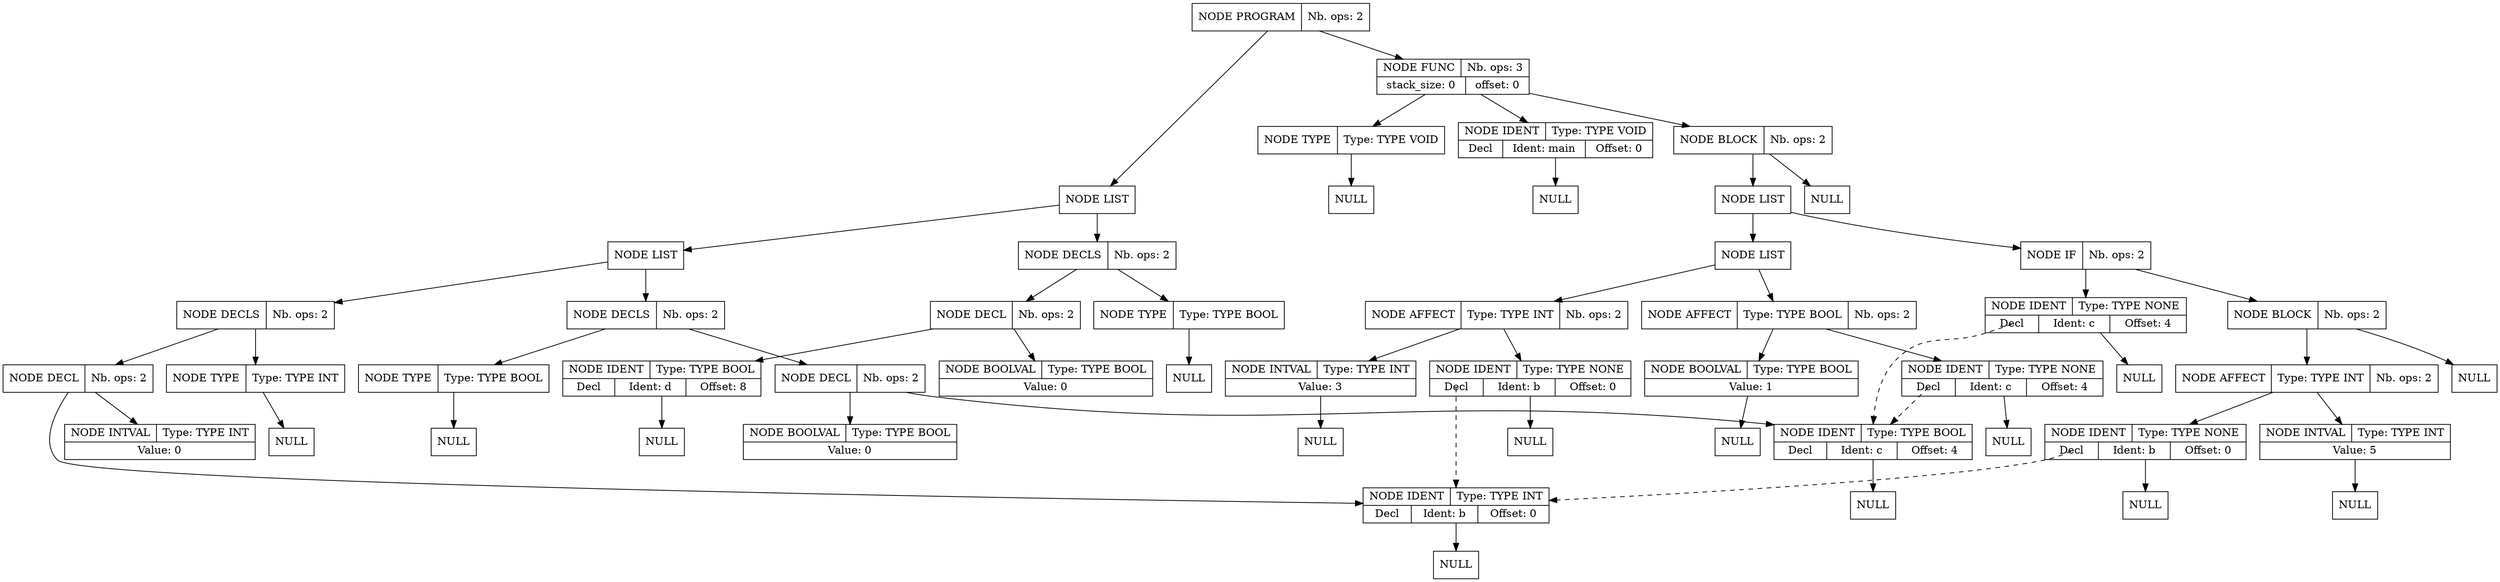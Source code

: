 digraph global_vars {
    N1 [shape=record, label="{{NODE PROGRAM|Nb. ops: 2}}"];
    N2 [shape=record, label="{{NODE LIST}}"];
    N3 [shape=record, label="{{NODE LIST}}"];
    N4 [shape=record, label="{{NODE DECLS|Nb. ops: 2}}"];
    N5 [shape=record, label="{{NODE TYPE|Type: TYPE INT}}"];
    N6 [shape=record, label="{{NULL}}"];
    edge[tailclip=true];
    N5 -> N6
    edge[tailclip=true];
    N4 -> N5
    N7 [shape=record, label="{{NODE DECL|Nb. ops: 2}}"];
    N8 [shape=record, label="{{NODE IDENT|Type: TYPE INT}|{<decl>Decl      |Ident: b|Offset: 0}}"];
    N9 [shape=record, label="{{NULL}}"];
    edge[tailclip=true];
    N8 -> N9
    edge[tailclip=true];
    N7 -> N8
    N10 [shape=record, label="{{NODE INTVAL|Type: TYPE INT}|{Value: 0}}"];
    edge[tailclip=true];
    N7 -> N10
    edge[tailclip=true];
    N4 -> N7
    edge[tailclip=true];
    N3 -> N4
    N11 [shape=record, label="{{NODE DECLS|Nb. ops: 2}}"];
    N12 [shape=record, label="{{NODE TYPE|Type: TYPE BOOL}}"];
    N13 [shape=record, label="{{NULL}}"];
    edge[tailclip=true];
    N12 -> N13
    edge[tailclip=true];
    N11 -> N12
    N14 [shape=record, label="{{NODE DECL|Nb. ops: 2}}"];
    N15 [shape=record, label="{{NODE IDENT|Type: TYPE BOOL}|{<decl>Decl      |Ident: c|Offset: 4}}"];
    N16 [shape=record, label="{{NULL}}"];
    edge[tailclip=true];
    N15 -> N16
    edge[tailclip=true];
    N14 -> N15
    N17 [shape=record, label="{{NODE BOOLVAL|Type: TYPE BOOL}|{Value: 0}}"];
    edge[tailclip=true];
    N14 -> N17
    edge[tailclip=true];
    N11 -> N14
    edge[tailclip=true];
    N3 -> N11
    edge[tailclip=true];
    N2 -> N3
    N18 [shape=record, label="{{NODE DECLS|Nb. ops: 2}}"];
    N19 [shape=record, label="{{NODE TYPE|Type: TYPE BOOL}}"];
    N20 [shape=record, label="{{NULL}}"];
    edge[tailclip=true];
    N19 -> N20
    edge[tailclip=true];
    N18 -> N19
    N21 [shape=record, label="{{NODE DECL|Nb. ops: 2}}"];
    N22 [shape=record, label="{{NODE IDENT|Type: TYPE BOOL}|{<decl>Decl      |Ident: d|Offset: 8}}"];
    N23 [shape=record, label="{{NULL}}"];
    edge[tailclip=true];
    N22 -> N23
    edge[tailclip=true];
    N21 -> N22
    N24 [shape=record, label="{{NODE BOOLVAL|Type: TYPE BOOL}|{Value: 0}}"];
    edge[tailclip=true];
    N21 -> N24
    edge[tailclip=true];
    N18 -> N21
    edge[tailclip=true];
    N2 -> N18
    edge[tailclip=true];
    N1 -> N2
    N25 [shape=record, label="{{NODE FUNC|Nb. ops: 3}|{stack_size: 0|offset: 0}}"];
    N26 [shape=record, label="{{NODE TYPE|Type: TYPE VOID}}"];
    N27 [shape=record, label="{{NULL}}"];
    edge[tailclip=true];
    N26 -> N27
    edge[tailclip=true];
    N25 -> N26
    N28 [shape=record, label="{{NODE IDENT|Type: TYPE VOID}|{<decl>Decl      |Ident: main|Offset: 0}}"];
    N29 [shape=record, label="{{NULL}}"];
    edge[tailclip=true];
    N28 -> N29
    edge[tailclip=true];
    N25 -> N28
    N30 [shape=record, label="{{NODE BLOCK|Nb. ops: 2}}"];
    N31 [shape=record, label="{{NULL}}"];
    edge[tailclip=true];
    N30 -> N31
    N32 [shape=record, label="{{NODE LIST}}"];
    N33 [shape=record, label="{{NODE LIST}}"];
    N34 [shape=record, label="{{NODE AFFECT|Type: TYPE INT|Nb. ops: 2}}"];
    N35 [shape=record, label="{{NODE IDENT|Type: TYPE NONE}|{<decl>Decl      |Ident: b|Offset: 0}}"];
    edge[tailclip=false];
    "N35":decl:c -> "N8" [style=dashed]
    N36 [shape=record, label="{{NULL}}"];
    edge[tailclip=true];
    N35 -> N36
    edge[tailclip=true];
    N34 -> N35
    N37 [shape=record, label="{{NODE INTVAL|Type: TYPE INT}|{Value: 3}}"];
    N38 [shape=record, label="{{NULL}}"];
    edge[tailclip=true];
    N37 -> N38
    edge[tailclip=true];
    N34 -> N37
    edge[tailclip=true];
    N33 -> N34
    N39 [shape=record, label="{{NODE AFFECT|Type: TYPE BOOL|Nb. ops: 2}}"];
    N40 [shape=record, label="{{NODE IDENT|Type: TYPE NONE}|{<decl>Decl      |Ident: c|Offset: 4}}"];
    edge[tailclip=false];
    "N40":decl:c -> "N15" [style=dashed]
    N41 [shape=record, label="{{NULL}}"];
    edge[tailclip=true];
    N40 -> N41
    edge[tailclip=true];
    N39 -> N40
    N42 [shape=record, label="{{NODE BOOLVAL|Type: TYPE BOOL}|{Value: 1}}"];
    N43 [shape=record, label="{{NULL}}"];
    edge[tailclip=true];
    N42 -> N43
    edge[tailclip=true];
    N39 -> N42
    edge[tailclip=true];
    N33 -> N39
    edge[tailclip=true];
    N32 -> N33
    N44 [shape=record, label="{{NODE IF|Nb. ops: 2}}"];
    N45 [shape=record, label="{{NODE IDENT|Type: TYPE NONE}|{<decl>Decl      |Ident: c|Offset: 4}}"];
    edge[tailclip=false];
    "N45":decl:c -> "N15" [style=dashed]
    N46 [shape=record, label="{{NULL}}"];
    edge[tailclip=true];
    N45 -> N46
    edge[tailclip=true];
    N44 -> N45
    N47 [shape=record, label="{{NODE BLOCK|Nb. ops: 2}}"];
    N48 [shape=record, label="{{NULL}}"];
    edge[tailclip=true];
    N47 -> N48
    N49 [shape=record, label="{{NODE AFFECT|Type: TYPE INT|Nb. ops: 2}}"];
    N50 [shape=record, label="{{NODE IDENT|Type: TYPE NONE}|{<decl>Decl      |Ident: b|Offset: 0}}"];
    edge[tailclip=false];
    "N50":decl:c -> "N8" [style=dashed]
    N51 [shape=record, label="{{NULL}}"];
    edge[tailclip=true];
    N50 -> N51
    edge[tailclip=true];
    N49 -> N50
    N52 [shape=record, label="{{NODE INTVAL|Type: TYPE INT}|{Value: 5}}"];
    N53 [shape=record, label="{{NULL}}"];
    edge[tailclip=true];
    N52 -> N53
    edge[tailclip=true];
    N49 -> N52
    edge[tailclip=true];
    N47 -> N49
    edge[tailclip=true];
    N44 -> N47
    edge[tailclip=true];
    N32 -> N44
    edge[tailclip=true];
    N30 -> N32
    edge[tailclip=true];
    N25 -> N30
    edge[tailclip=true];
    N1 -> N25
}